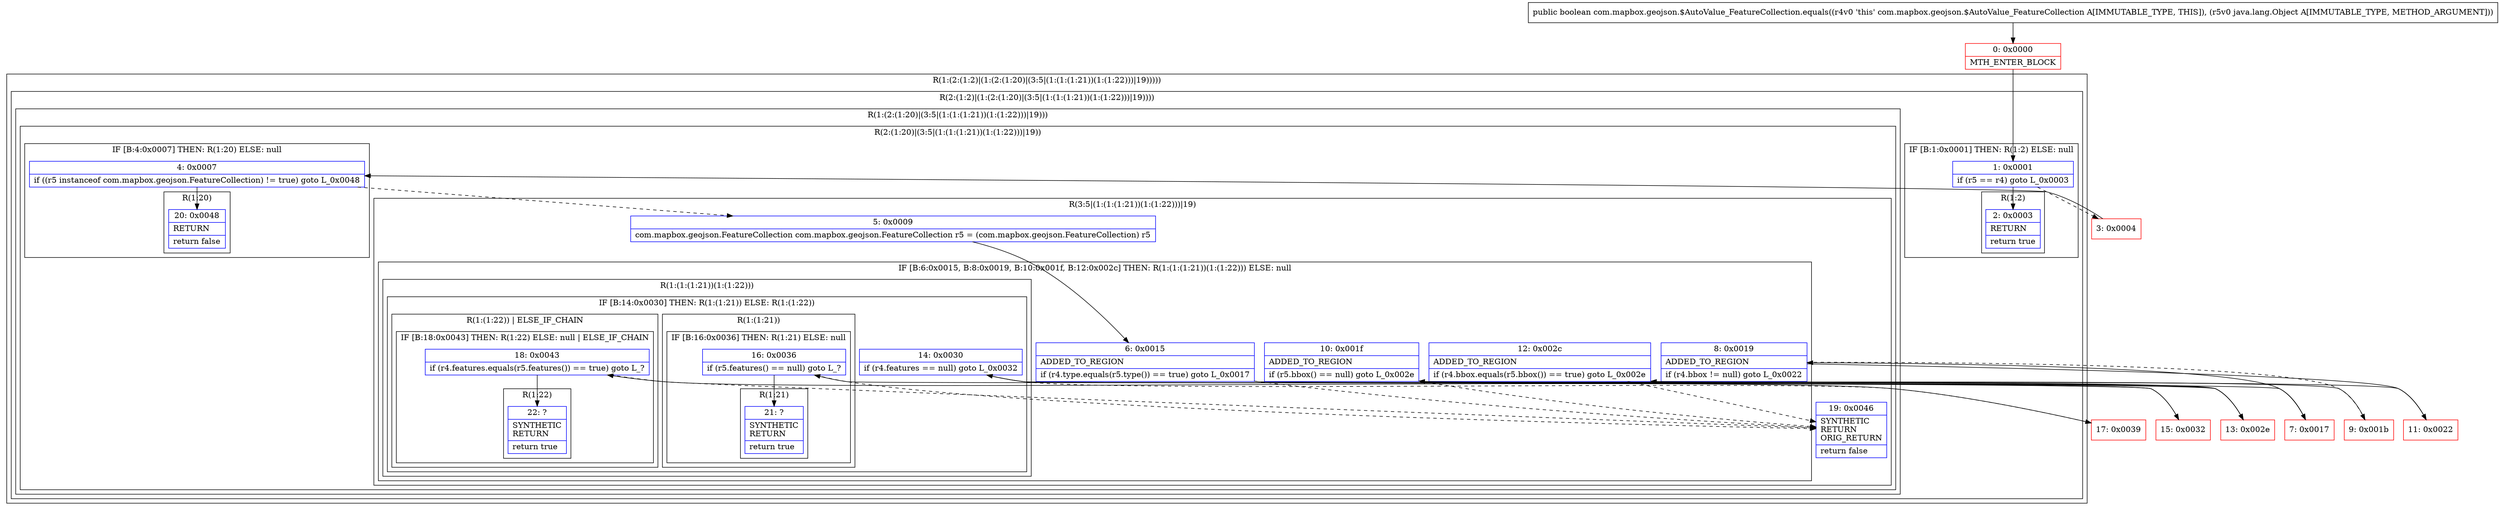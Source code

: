 digraph "CFG forcom.mapbox.geojson.$AutoValue_FeatureCollection.equals(Ljava\/lang\/Object;)Z" {
subgraph cluster_Region_370086684 {
label = "R(1:(2:(1:2)|(1:(2:(1:20)|(3:5|(1:(1:(1:21))(1:(1:22)))|19)))))";
node [shape=record,color=blue];
subgraph cluster_Region_1589831804 {
label = "R(2:(1:2)|(1:(2:(1:20)|(3:5|(1:(1:(1:21))(1:(1:22)))|19))))";
node [shape=record,color=blue];
subgraph cluster_IfRegion_235295888 {
label = "IF [B:1:0x0001] THEN: R(1:2) ELSE: null";
node [shape=record,color=blue];
Node_1 [shape=record,label="{1\:\ 0x0001|if (r5 == r4) goto L_0x0003\l}"];
subgraph cluster_Region_871121830 {
label = "R(1:2)";
node [shape=record,color=blue];
Node_2 [shape=record,label="{2\:\ 0x0003|RETURN\l|return true\l}"];
}
}
subgraph cluster_Region_1561669940 {
label = "R(1:(2:(1:20)|(3:5|(1:(1:(1:21))(1:(1:22)))|19)))";
node [shape=record,color=blue];
subgraph cluster_Region_341681122 {
label = "R(2:(1:20)|(3:5|(1:(1:(1:21))(1:(1:22)))|19))";
node [shape=record,color=blue];
subgraph cluster_IfRegion_683923245 {
label = "IF [B:4:0x0007] THEN: R(1:20) ELSE: null";
node [shape=record,color=blue];
Node_4 [shape=record,label="{4\:\ 0x0007|if ((r5 instanceof com.mapbox.geojson.FeatureCollection) != true) goto L_0x0048\l}"];
subgraph cluster_Region_2044940512 {
label = "R(1:20)";
node [shape=record,color=blue];
Node_20 [shape=record,label="{20\:\ 0x0048|RETURN\l|return false\l}"];
}
}
subgraph cluster_Region_760990265 {
label = "R(3:5|(1:(1:(1:21))(1:(1:22)))|19)";
node [shape=record,color=blue];
Node_5 [shape=record,label="{5\:\ 0x0009|com.mapbox.geojson.FeatureCollection com.mapbox.geojson.FeatureCollection r5 = (com.mapbox.geojson.FeatureCollection) r5\l}"];
subgraph cluster_IfRegion_2002100304 {
label = "IF [B:6:0x0015, B:8:0x0019, B:10:0x001f, B:12:0x002c] THEN: R(1:(1:(1:21))(1:(1:22))) ELSE: null";
node [shape=record,color=blue];
Node_6 [shape=record,label="{6\:\ 0x0015|ADDED_TO_REGION\l|if (r4.type.equals(r5.type()) == true) goto L_0x0017\l}"];
Node_8 [shape=record,label="{8\:\ 0x0019|ADDED_TO_REGION\l|if (r4.bbox != null) goto L_0x0022\l}"];
Node_10 [shape=record,label="{10\:\ 0x001f|ADDED_TO_REGION\l|if (r5.bbox() == null) goto L_0x002e\l}"];
Node_12 [shape=record,label="{12\:\ 0x002c|ADDED_TO_REGION\l|if (r4.bbox.equals(r5.bbox()) == true) goto L_0x002e\l}"];
subgraph cluster_Region_218841721 {
label = "R(1:(1:(1:21))(1:(1:22)))";
node [shape=record,color=blue];
subgraph cluster_IfRegion_1957733001 {
label = "IF [B:14:0x0030] THEN: R(1:(1:21)) ELSE: R(1:(1:22))";
node [shape=record,color=blue];
Node_14 [shape=record,label="{14\:\ 0x0030|if (r4.features == null) goto L_0x0032\l}"];
subgraph cluster_Region_1123838349 {
label = "R(1:(1:21))";
node [shape=record,color=blue];
subgraph cluster_IfRegion_175694577 {
label = "IF [B:16:0x0036] THEN: R(1:21) ELSE: null";
node [shape=record,color=blue];
Node_16 [shape=record,label="{16\:\ 0x0036|if (r5.features() == null) goto L_?\l}"];
subgraph cluster_Region_561730914 {
label = "R(1:21)";
node [shape=record,color=blue];
Node_21 [shape=record,label="{21\:\ ?|SYNTHETIC\lRETURN\l|return true\l}"];
}
}
}
subgraph cluster_Region_1991562174 {
label = "R(1:(1:22)) | ELSE_IF_CHAIN\l";
node [shape=record,color=blue];
subgraph cluster_IfRegion_357068497 {
label = "IF [B:18:0x0043] THEN: R(1:22) ELSE: null | ELSE_IF_CHAIN\l";
node [shape=record,color=blue];
Node_18 [shape=record,label="{18\:\ 0x0043|if (r4.features.equals(r5.features()) == true) goto L_?\l}"];
subgraph cluster_Region_132223755 {
label = "R(1:22)";
node [shape=record,color=blue];
Node_22 [shape=record,label="{22\:\ ?|SYNTHETIC\lRETURN\l|return true\l}"];
}
}
}
}
}
}
Node_19 [shape=record,label="{19\:\ 0x0046|SYNTHETIC\lRETURN\lORIG_RETURN\l|return false\l}"];
}
}
}
}
}
Node_0 [shape=record,color=red,label="{0\:\ 0x0000|MTH_ENTER_BLOCK\l}"];
Node_3 [shape=record,color=red,label="{3\:\ 0x0004}"];
Node_7 [shape=record,color=red,label="{7\:\ 0x0017}"];
Node_9 [shape=record,color=red,label="{9\:\ 0x001b}"];
Node_11 [shape=record,color=red,label="{11\:\ 0x0022}"];
Node_13 [shape=record,color=red,label="{13\:\ 0x002e}"];
Node_15 [shape=record,color=red,label="{15\:\ 0x0032}"];
Node_17 [shape=record,color=red,label="{17\:\ 0x0039}"];
MethodNode[shape=record,label="{public boolean com.mapbox.geojson.$AutoValue_FeatureCollection.equals((r4v0 'this' com.mapbox.geojson.$AutoValue_FeatureCollection A[IMMUTABLE_TYPE, THIS]), (r5v0 java.lang.Object A[IMMUTABLE_TYPE, METHOD_ARGUMENT])) }"];
MethodNode -> Node_0;
Node_1 -> Node_2;
Node_1 -> Node_3[style=dashed];
Node_4 -> Node_5[style=dashed];
Node_4 -> Node_20;
Node_5 -> Node_6;
Node_6 -> Node_7;
Node_6 -> Node_19[style=dashed];
Node_8 -> Node_9[style=dashed];
Node_8 -> Node_11;
Node_10 -> Node_19[style=dashed];
Node_10 -> Node_13;
Node_12 -> Node_13;
Node_12 -> Node_19[style=dashed];
Node_14 -> Node_15;
Node_14 -> Node_17[style=dashed];
Node_16 -> Node_19[style=dashed];
Node_16 -> Node_21;
Node_18 -> Node_19[style=dashed];
Node_18 -> Node_22;
Node_0 -> Node_1;
Node_3 -> Node_4;
Node_7 -> Node_8;
Node_9 -> Node_10;
Node_11 -> Node_12;
Node_13 -> Node_14;
Node_15 -> Node_16;
Node_17 -> Node_18;
}

